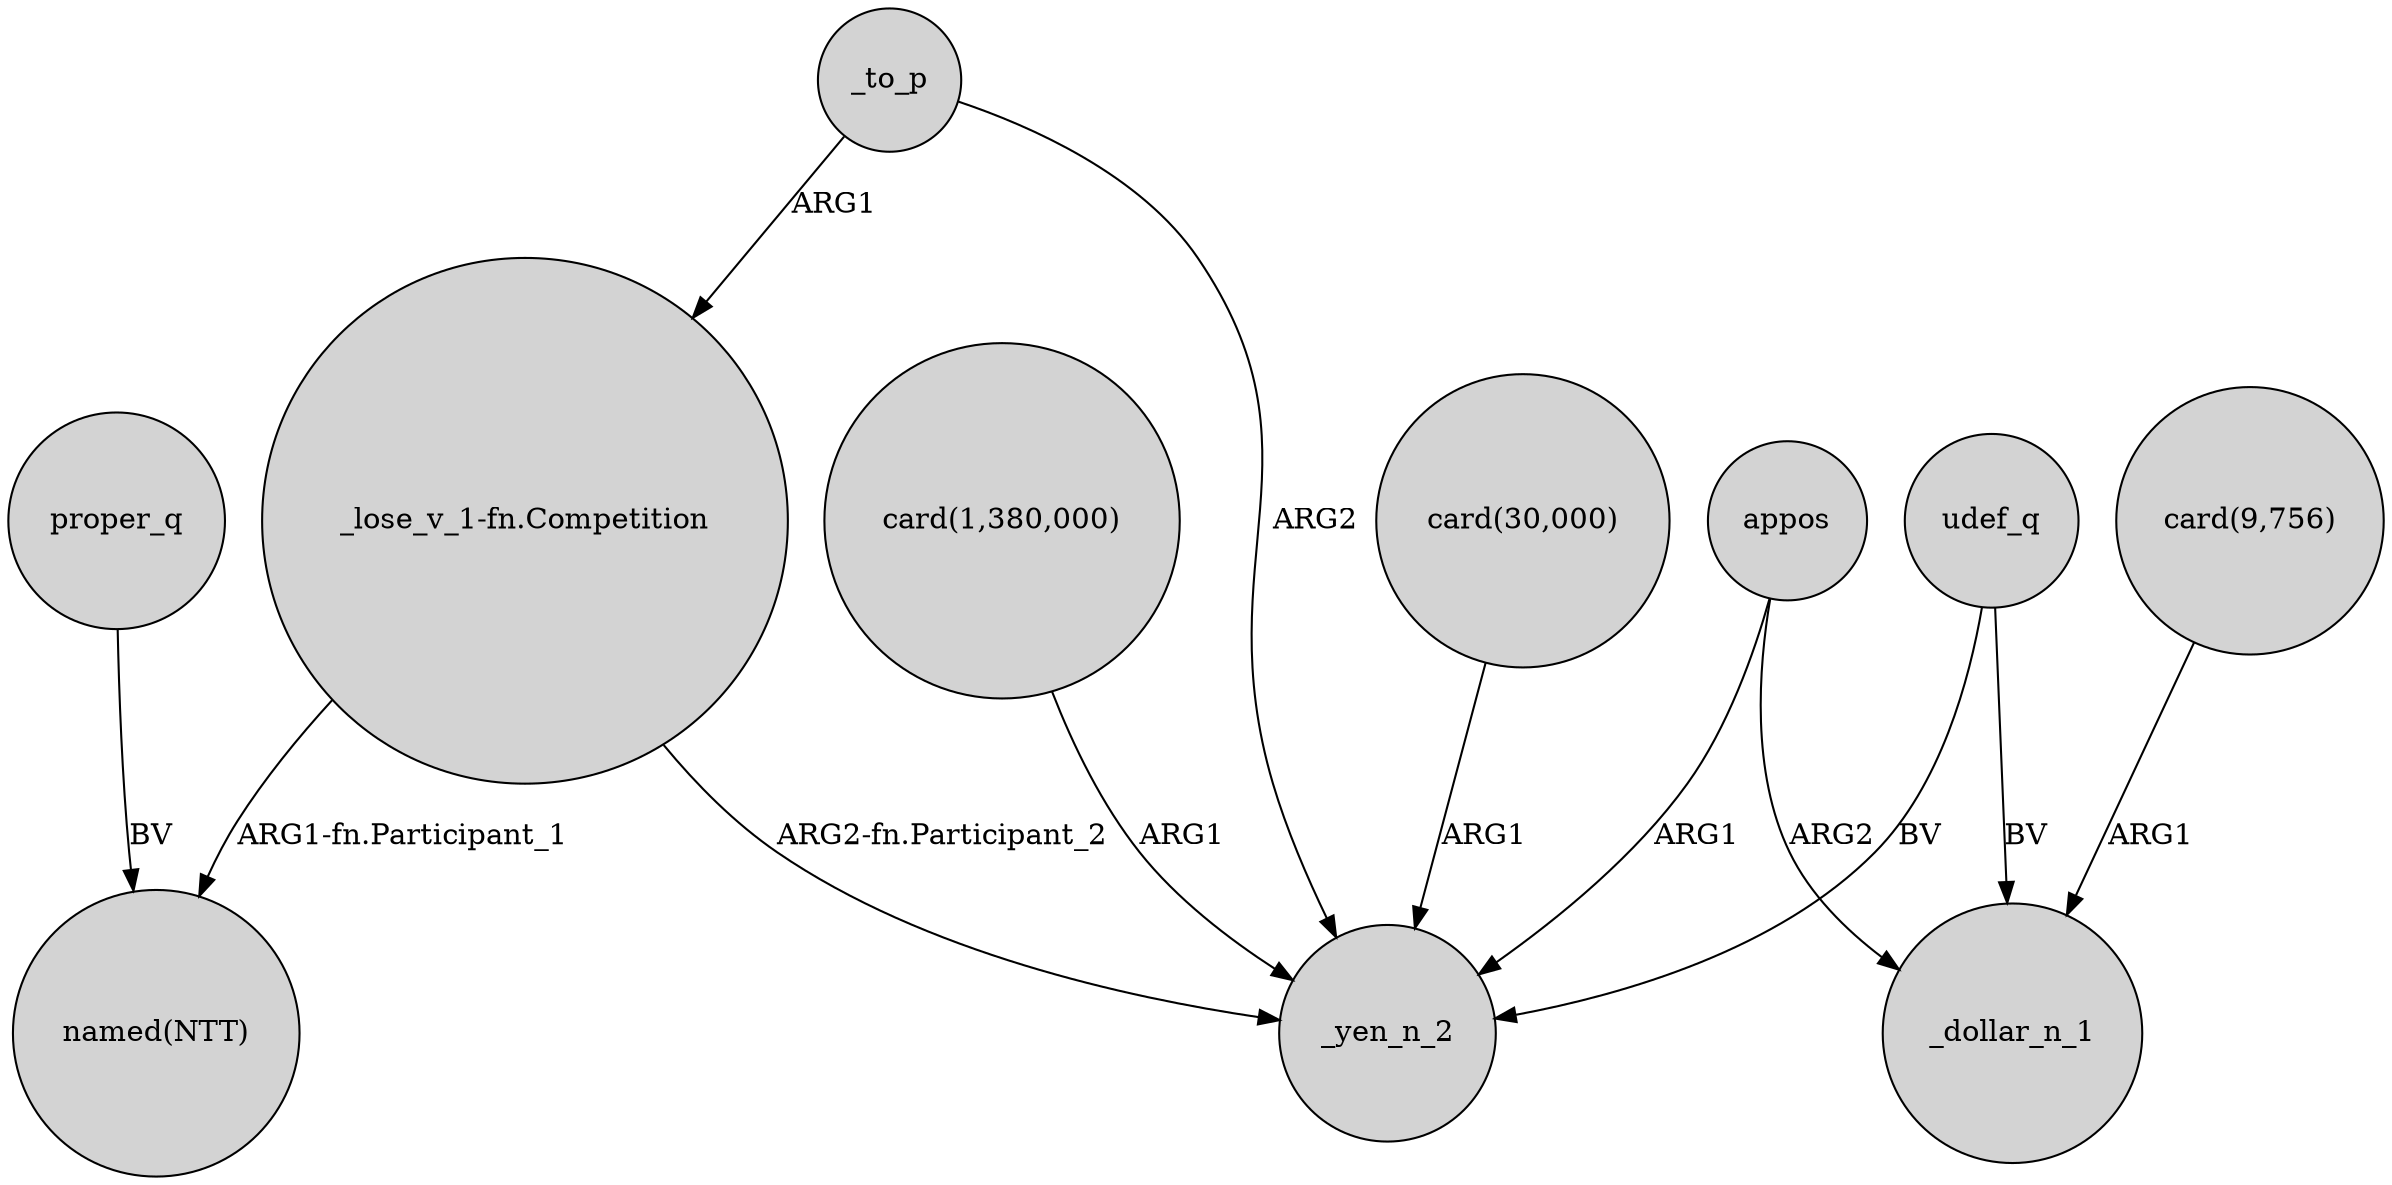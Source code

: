 digraph {
	node [shape=circle style=filled]
	appos -> _yen_n_2 [label=ARG1]
	_to_p -> _yen_n_2 [label=ARG2]
	"card(1,380,000)" -> _yen_n_2 [label=ARG1]
	proper_q -> "named(NTT)" [label=BV]
	udef_q -> _dollar_n_1 [label=BV]
	appos -> _dollar_n_1 [label=ARG2]
	"_lose_v_1-fn.Competition" -> "named(NTT)" [label="ARG1-fn.Participant_1"]
	_to_p -> "_lose_v_1-fn.Competition" [label=ARG1]
	"_lose_v_1-fn.Competition" -> _yen_n_2 [label="ARG2-fn.Participant_2"]
	"card(9,756)" -> _dollar_n_1 [label=ARG1]
	"card(30,000)" -> _yen_n_2 [label=ARG1]
	udef_q -> _yen_n_2 [label=BV]
}
